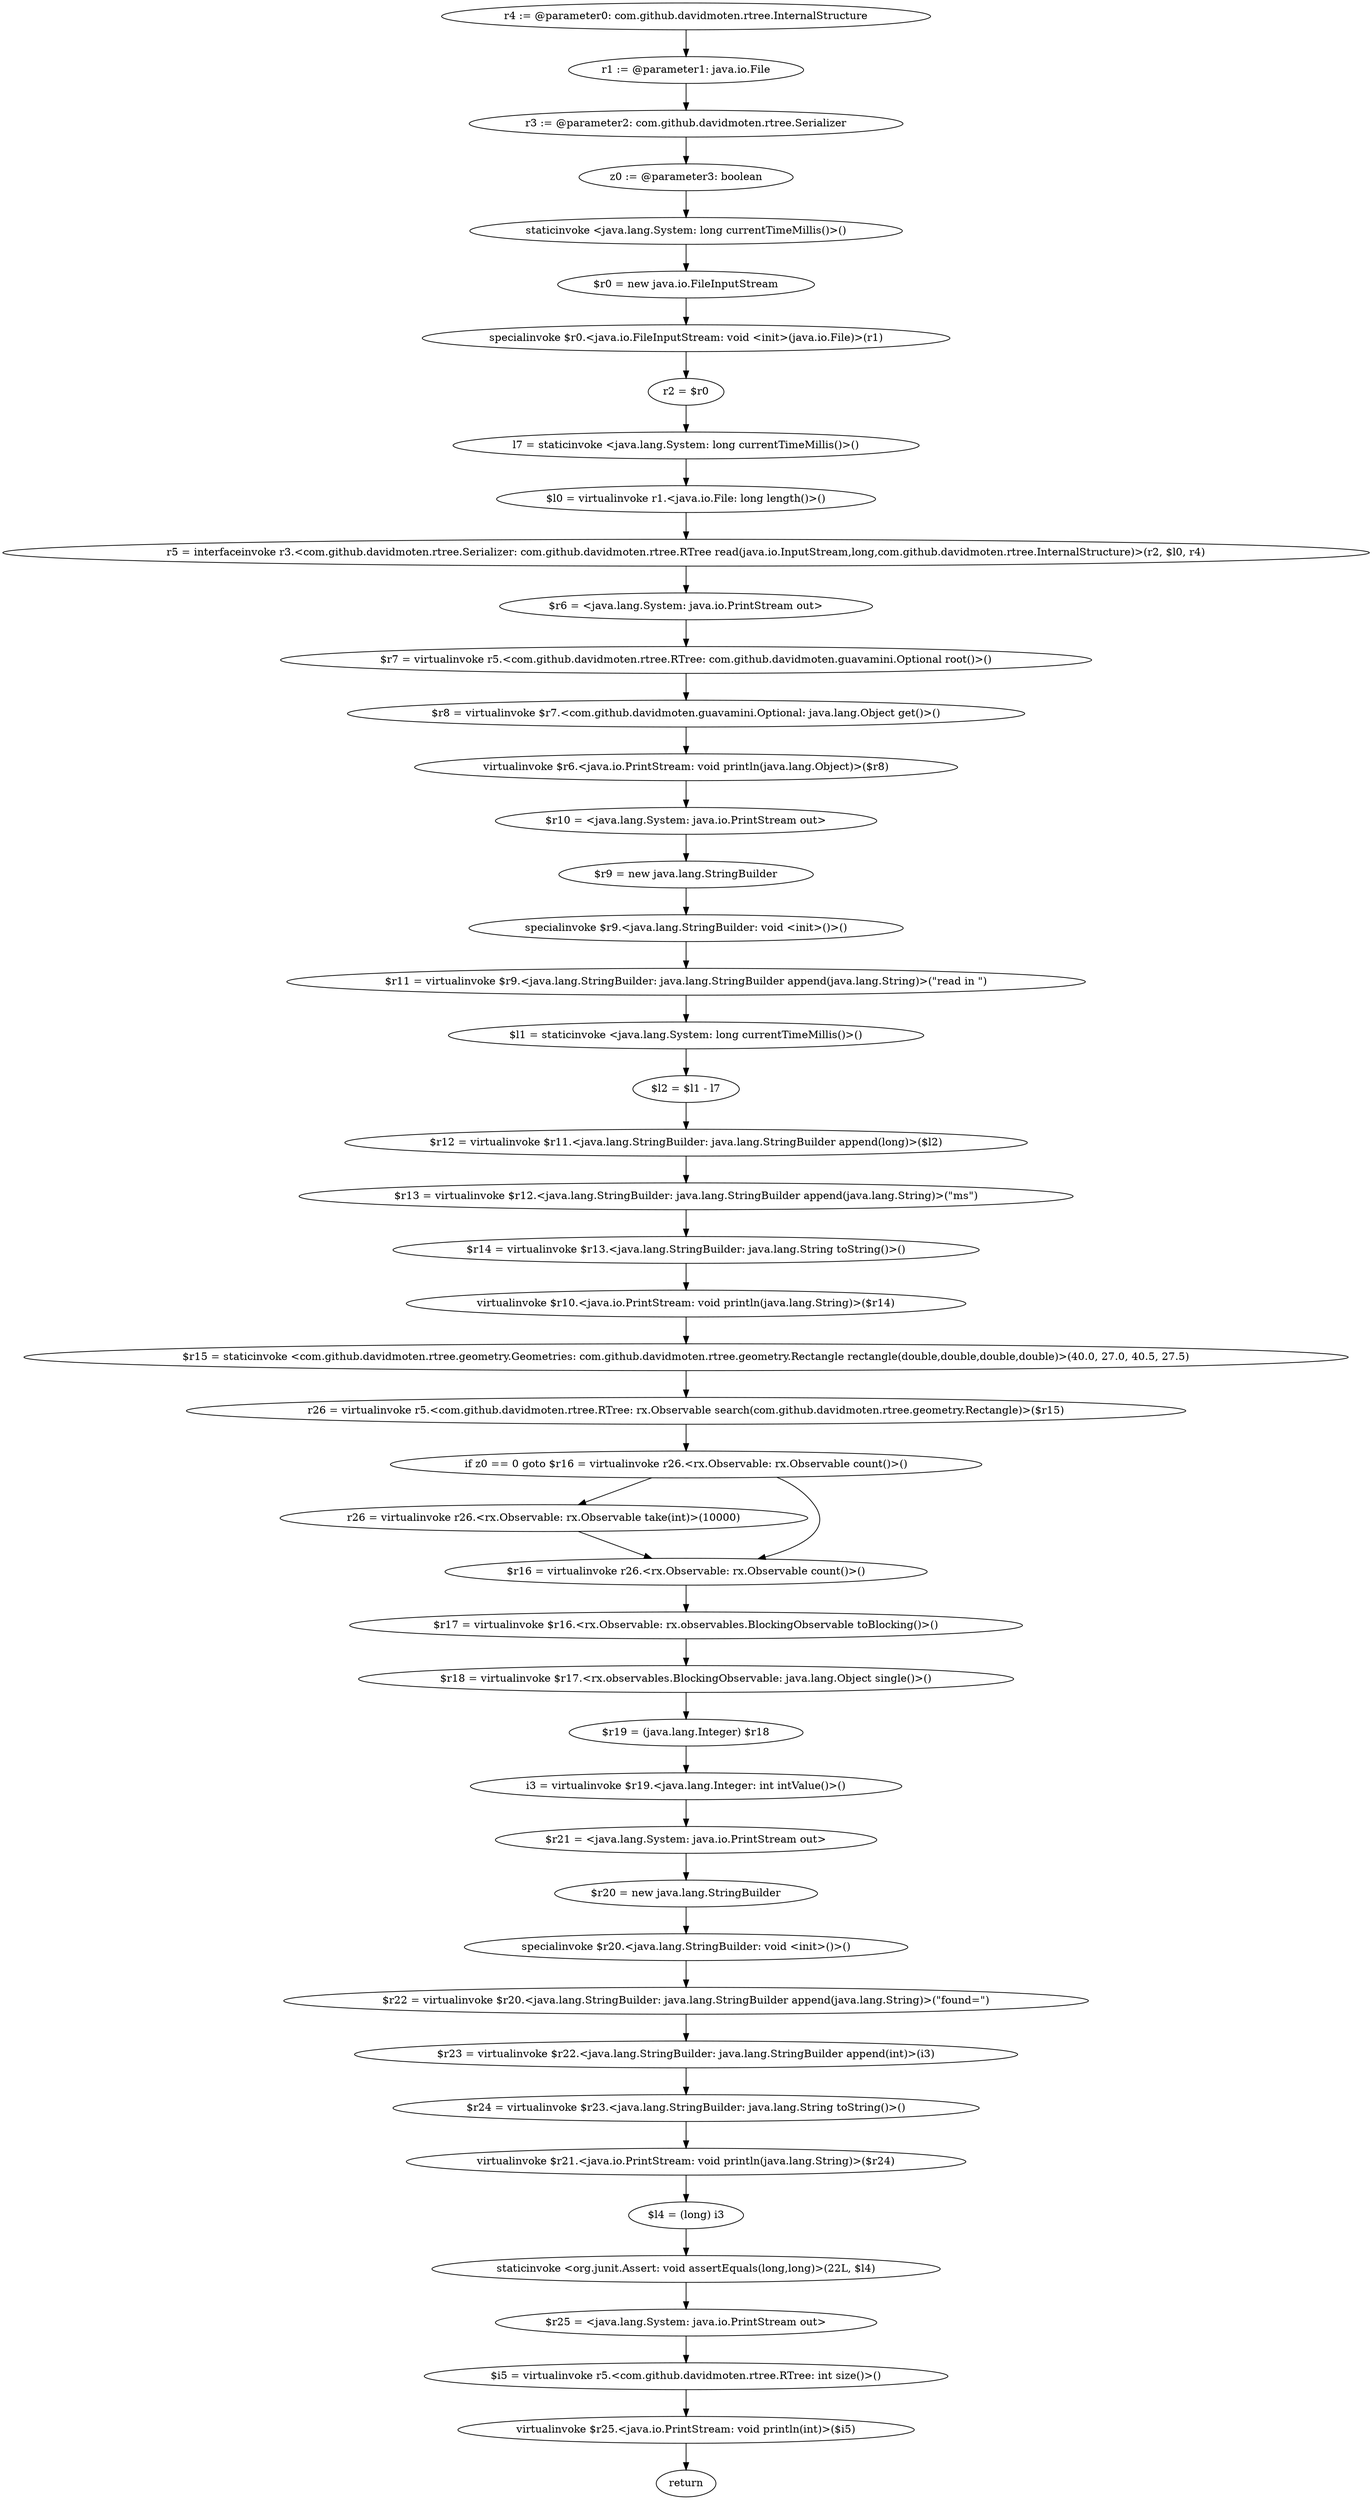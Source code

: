 digraph "unitGraph" {
    "r4 := @parameter0: com.github.davidmoten.rtree.InternalStructure"
    "r1 := @parameter1: java.io.File"
    "r3 := @parameter2: com.github.davidmoten.rtree.Serializer"
    "z0 := @parameter3: boolean"
    "staticinvoke <java.lang.System: long currentTimeMillis()>()"
    "$r0 = new java.io.FileInputStream"
    "specialinvoke $r0.<java.io.FileInputStream: void <init>(java.io.File)>(r1)"
    "r2 = $r0"
    "l7 = staticinvoke <java.lang.System: long currentTimeMillis()>()"
    "$l0 = virtualinvoke r1.<java.io.File: long length()>()"
    "r5 = interfaceinvoke r3.<com.github.davidmoten.rtree.Serializer: com.github.davidmoten.rtree.RTree read(java.io.InputStream,long,com.github.davidmoten.rtree.InternalStructure)>(r2, $l0, r4)"
    "$r6 = <java.lang.System: java.io.PrintStream out>"
    "$r7 = virtualinvoke r5.<com.github.davidmoten.rtree.RTree: com.github.davidmoten.guavamini.Optional root()>()"
    "$r8 = virtualinvoke $r7.<com.github.davidmoten.guavamini.Optional: java.lang.Object get()>()"
    "virtualinvoke $r6.<java.io.PrintStream: void println(java.lang.Object)>($r8)"
    "$r10 = <java.lang.System: java.io.PrintStream out>"
    "$r9 = new java.lang.StringBuilder"
    "specialinvoke $r9.<java.lang.StringBuilder: void <init>()>()"
    "$r11 = virtualinvoke $r9.<java.lang.StringBuilder: java.lang.StringBuilder append(java.lang.String)>(\"read in \")"
    "$l1 = staticinvoke <java.lang.System: long currentTimeMillis()>()"
    "$l2 = $l1 - l7"
    "$r12 = virtualinvoke $r11.<java.lang.StringBuilder: java.lang.StringBuilder append(long)>($l2)"
    "$r13 = virtualinvoke $r12.<java.lang.StringBuilder: java.lang.StringBuilder append(java.lang.String)>(\"ms\")"
    "$r14 = virtualinvoke $r13.<java.lang.StringBuilder: java.lang.String toString()>()"
    "virtualinvoke $r10.<java.io.PrintStream: void println(java.lang.String)>($r14)"
    "$r15 = staticinvoke <com.github.davidmoten.rtree.geometry.Geometries: com.github.davidmoten.rtree.geometry.Rectangle rectangle(double,double,double,double)>(40.0, 27.0, 40.5, 27.5)"
    "r26 = virtualinvoke r5.<com.github.davidmoten.rtree.RTree: rx.Observable search(com.github.davidmoten.rtree.geometry.Rectangle)>($r15)"
    "if z0 == 0 goto $r16 = virtualinvoke r26.<rx.Observable: rx.Observable count()>()"
    "r26 = virtualinvoke r26.<rx.Observable: rx.Observable take(int)>(10000)"
    "$r16 = virtualinvoke r26.<rx.Observable: rx.Observable count()>()"
    "$r17 = virtualinvoke $r16.<rx.Observable: rx.observables.BlockingObservable toBlocking()>()"
    "$r18 = virtualinvoke $r17.<rx.observables.BlockingObservable: java.lang.Object single()>()"
    "$r19 = (java.lang.Integer) $r18"
    "i3 = virtualinvoke $r19.<java.lang.Integer: int intValue()>()"
    "$r21 = <java.lang.System: java.io.PrintStream out>"
    "$r20 = new java.lang.StringBuilder"
    "specialinvoke $r20.<java.lang.StringBuilder: void <init>()>()"
    "$r22 = virtualinvoke $r20.<java.lang.StringBuilder: java.lang.StringBuilder append(java.lang.String)>(\"found=\")"
    "$r23 = virtualinvoke $r22.<java.lang.StringBuilder: java.lang.StringBuilder append(int)>(i3)"
    "$r24 = virtualinvoke $r23.<java.lang.StringBuilder: java.lang.String toString()>()"
    "virtualinvoke $r21.<java.io.PrintStream: void println(java.lang.String)>($r24)"
    "$l4 = (long) i3"
    "staticinvoke <org.junit.Assert: void assertEquals(long,long)>(22L, $l4)"
    "$r25 = <java.lang.System: java.io.PrintStream out>"
    "$i5 = virtualinvoke r5.<com.github.davidmoten.rtree.RTree: int size()>()"
    "virtualinvoke $r25.<java.io.PrintStream: void println(int)>($i5)"
    "return"
    "r4 := @parameter0: com.github.davidmoten.rtree.InternalStructure"->"r1 := @parameter1: java.io.File";
    "r1 := @parameter1: java.io.File"->"r3 := @parameter2: com.github.davidmoten.rtree.Serializer";
    "r3 := @parameter2: com.github.davidmoten.rtree.Serializer"->"z0 := @parameter3: boolean";
    "z0 := @parameter3: boolean"->"staticinvoke <java.lang.System: long currentTimeMillis()>()";
    "staticinvoke <java.lang.System: long currentTimeMillis()>()"->"$r0 = new java.io.FileInputStream";
    "$r0 = new java.io.FileInputStream"->"specialinvoke $r0.<java.io.FileInputStream: void <init>(java.io.File)>(r1)";
    "specialinvoke $r0.<java.io.FileInputStream: void <init>(java.io.File)>(r1)"->"r2 = $r0";
    "r2 = $r0"->"l7 = staticinvoke <java.lang.System: long currentTimeMillis()>()";
    "l7 = staticinvoke <java.lang.System: long currentTimeMillis()>()"->"$l0 = virtualinvoke r1.<java.io.File: long length()>()";
    "$l0 = virtualinvoke r1.<java.io.File: long length()>()"->"r5 = interfaceinvoke r3.<com.github.davidmoten.rtree.Serializer: com.github.davidmoten.rtree.RTree read(java.io.InputStream,long,com.github.davidmoten.rtree.InternalStructure)>(r2, $l0, r4)";
    "r5 = interfaceinvoke r3.<com.github.davidmoten.rtree.Serializer: com.github.davidmoten.rtree.RTree read(java.io.InputStream,long,com.github.davidmoten.rtree.InternalStructure)>(r2, $l0, r4)"->"$r6 = <java.lang.System: java.io.PrintStream out>";
    "$r6 = <java.lang.System: java.io.PrintStream out>"->"$r7 = virtualinvoke r5.<com.github.davidmoten.rtree.RTree: com.github.davidmoten.guavamini.Optional root()>()";
    "$r7 = virtualinvoke r5.<com.github.davidmoten.rtree.RTree: com.github.davidmoten.guavamini.Optional root()>()"->"$r8 = virtualinvoke $r7.<com.github.davidmoten.guavamini.Optional: java.lang.Object get()>()";
    "$r8 = virtualinvoke $r7.<com.github.davidmoten.guavamini.Optional: java.lang.Object get()>()"->"virtualinvoke $r6.<java.io.PrintStream: void println(java.lang.Object)>($r8)";
    "virtualinvoke $r6.<java.io.PrintStream: void println(java.lang.Object)>($r8)"->"$r10 = <java.lang.System: java.io.PrintStream out>";
    "$r10 = <java.lang.System: java.io.PrintStream out>"->"$r9 = new java.lang.StringBuilder";
    "$r9 = new java.lang.StringBuilder"->"specialinvoke $r9.<java.lang.StringBuilder: void <init>()>()";
    "specialinvoke $r9.<java.lang.StringBuilder: void <init>()>()"->"$r11 = virtualinvoke $r9.<java.lang.StringBuilder: java.lang.StringBuilder append(java.lang.String)>(\"read in \")";
    "$r11 = virtualinvoke $r9.<java.lang.StringBuilder: java.lang.StringBuilder append(java.lang.String)>(\"read in \")"->"$l1 = staticinvoke <java.lang.System: long currentTimeMillis()>()";
    "$l1 = staticinvoke <java.lang.System: long currentTimeMillis()>()"->"$l2 = $l1 - l7";
    "$l2 = $l1 - l7"->"$r12 = virtualinvoke $r11.<java.lang.StringBuilder: java.lang.StringBuilder append(long)>($l2)";
    "$r12 = virtualinvoke $r11.<java.lang.StringBuilder: java.lang.StringBuilder append(long)>($l2)"->"$r13 = virtualinvoke $r12.<java.lang.StringBuilder: java.lang.StringBuilder append(java.lang.String)>(\"ms\")";
    "$r13 = virtualinvoke $r12.<java.lang.StringBuilder: java.lang.StringBuilder append(java.lang.String)>(\"ms\")"->"$r14 = virtualinvoke $r13.<java.lang.StringBuilder: java.lang.String toString()>()";
    "$r14 = virtualinvoke $r13.<java.lang.StringBuilder: java.lang.String toString()>()"->"virtualinvoke $r10.<java.io.PrintStream: void println(java.lang.String)>($r14)";
    "virtualinvoke $r10.<java.io.PrintStream: void println(java.lang.String)>($r14)"->"$r15 = staticinvoke <com.github.davidmoten.rtree.geometry.Geometries: com.github.davidmoten.rtree.geometry.Rectangle rectangle(double,double,double,double)>(40.0, 27.0, 40.5, 27.5)";
    "$r15 = staticinvoke <com.github.davidmoten.rtree.geometry.Geometries: com.github.davidmoten.rtree.geometry.Rectangle rectangle(double,double,double,double)>(40.0, 27.0, 40.5, 27.5)"->"r26 = virtualinvoke r5.<com.github.davidmoten.rtree.RTree: rx.Observable search(com.github.davidmoten.rtree.geometry.Rectangle)>($r15)";
    "r26 = virtualinvoke r5.<com.github.davidmoten.rtree.RTree: rx.Observable search(com.github.davidmoten.rtree.geometry.Rectangle)>($r15)"->"if z0 == 0 goto $r16 = virtualinvoke r26.<rx.Observable: rx.Observable count()>()";
    "if z0 == 0 goto $r16 = virtualinvoke r26.<rx.Observable: rx.Observable count()>()"->"r26 = virtualinvoke r26.<rx.Observable: rx.Observable take(int)>(10000)";
    "if z0 == 0 goto $r16 = virtualinvoke r26.<rx.Observable: rx.Observable count()>()"->"$r16 = virtualinvoke r26.<rx.Observable: rx.Observable count()>()";
    "r26 = virtualinvoke r26.<rx.Observable: rx.Observable take(int)>(10000)"->"$r16 = virtualinvoke r26.<rx.Observable: rx.Observable count()>()";
    "$r16 = virtualinvoke r26.<rx.Observable: rx.Observable count()>()"->"$r17 = virtualinvoke $r16.<rx.Observable: rx.observables.BlockingObservable toBlocking()>()";
    "$r17 = virtualinvoke $r16.<rx.Observable: rx.observables.BlockingObservable toBlocking()>()"->"$r18 = virtualinvoke $r17.<rx.observables.BlockingObservable: java.lang.Object single()>()";
    "$r18 = virtualinvoke $r17.<rx.observables.BlockingObservable: java.lang.Object single()>()"->"$r19 = (java.lang.Integer) $r18";
    "$r19 = (java.lang.Integer) $r18"->"i3 = virtualinvoke $r19.<java.lang.Integer: int intValue()>()";
    "i3 = virtualinvoke $r19.<java.lang.Integer: int intValue()>()"->"$r21 = <java.lang.System: java.io.PrintStream out>";
    "$r21 = <java.lang.System: java.io.PrintStream out>"->"$r20 = new java.lang.StringBuilder";
    "$r20 = new java.lang.StringBuilder"->"specialinvoke $r20.<java.lang.StringBuilder: void <init>()>()";
    "specialinvoke $r20.<java.lang.StringBuilder: void <init>()>()"->"$r22 = virtualinvoke $r20.<java.lang.StringBuilder: java.lang.StringBuilder append(java.lang.String)>(\"found=\")";
    "$r22 = virtualinvoke $r20.<java.lang.StringBuilder: java.lang.StringBuilder append(java.lang.String)>(\"found=\")"->"$r23 = virtualinvoke $r22.<java.lang.StringBuilder: java.lang.StringBuilder append(int)>(i3)";
    "$r23 = virtualinvoke $r22.<java.lang.StringBuilder: java.lang.StringBuilder append(int)>(i3)"->"$r24 = virtualinvoke $r23.<java.lang.StringBuilder: java.lang.String toString()>()";
    "$r24 = virtualinvoke $r23.<java.lang.StringBuilder: java.lang.String toString()>()"->"virtualinvoke $r21.<java.io.PrintStream: void println(java.lang.String)>($r24)";
    "virtualinvoke $r21.<java.io.PrintStream: void println(java.lang.String)>($r24)"->"$l4 = (long) i3";
    "$l4 = (long) i3"->"staticinvoke <org.junit.Assert: void assertEquals(long,long)>(22L, $l4)";
    "staticinvoke <org.junit.Assert: void assertEquals(long,long)>(22L, $l4)"->"$r25 = <java.lang.System: java.io.PrintStream out>";
    "$r25 = <java.lang.System: java.io.PrintStream out>"->"$i5 = virtualinvoke r5.<com.github.davidmoten.rtree.RTree: int size()>()";
    "$i5 = virtualinvoke r5.<com.github.davidmoten.rtree.RTree: int size()>()"->"virtualinvoke $r25.<java.io.PrintStream: void println(int)>($i5)";
    "virtualinvoke $r25.<java.io.PrintStream: void println(int)>($i5)"->"return";
}
